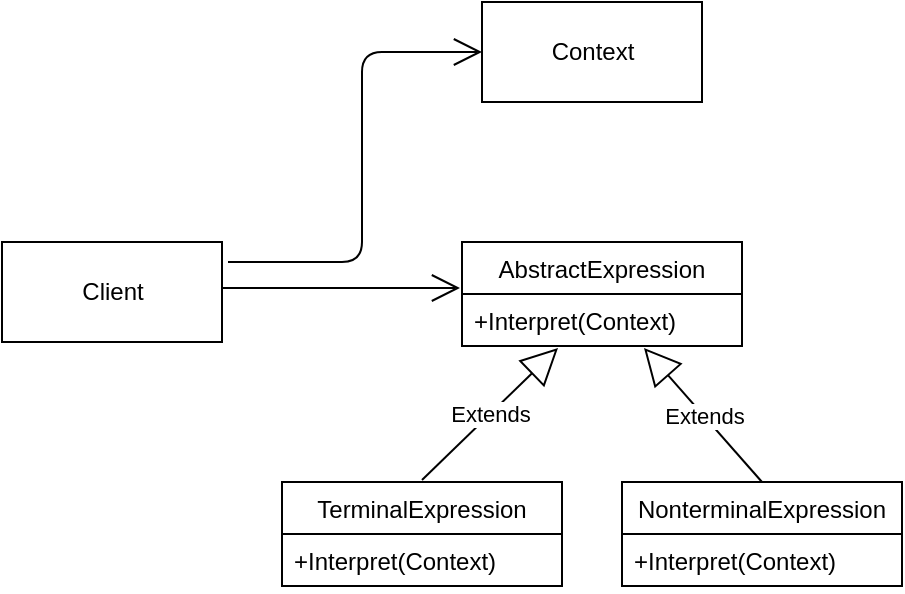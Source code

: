 <mxfile version="14.1.7" type="github">
  <diagram id="E4fJUjSJZNu5bQPJ93f7" name="Page-1">
    <mxGraphModel dx="918" dy="512" grid="1" gridSize="10" guides="1" tooltips="1" connect="1" arrows="1" fold="1" page="1" pageScale="1" pageWidth="850" pageHeight="1100" math="0" shadow="0">
      <root>
        <mxCell id="0" />
        <mxCell id="1" parent="0" />
        <mxCell id="L4ayeP1gQzN3-GN4eN9Z-1" value="Client" style="html=1;" vertex="1" parent="1">
          <mxGeometry x="140" y="210" width="110" height="50" as="geometry" />
        </mxCell>
        <mxCell id="L4ayeP1gQzN3-GN4eN9Z-2" value="Context" style="html=1;" vertex="1" parent="1">
          <mxGeometry x="380" y="90" width="110" height="50" as="geometry" />
        </mxCell>
        <mxCell id="L4ayeP1gQzN3-GN4eN9Z-3" value="AbstractExpression" style="swimlane;fontStyle=0;childLayout=stackLayout;horizontal=1;startSize=26;fillColor=none;horizontalStack=0;resizeParent=1;resizeParentMax=0;resizeLast=0;collapsible=1;marginBottom=0;" vertex="1" parent="1">
          <mxGeometry x="370" y="210" width="140" height="52" as="geometry" />
        </mxCell>
        <mxCell id="L4ayeP1gQzN3-GN4eN9Z-15" value="" style="endArrow=open;endFill=1;endSize=12;html=1;" edge="1" parent="L4ayeP1gQzN3-GN4eN9Z-3">
          <mxGeometry width="160" relative="1" as="geometry">
            <mxPoint x="-120" y="23" as="sourcePoint" />
            <mxPoint x="-1" y="23" as="targetPoint" />
            <Array as="points">
              <mxPoint x="-70" y="23" />
            </Array>
          </mxGeometry>
        </mxCell>
        <mxCell id="L4ayeP1gQzN3-GN4eN9Z-4" value="+Interpret(Context)" style="text;strokeColor=none;fillColor=none;align=left;verticalAlign=top;spacingLeft=4;spacingRight=4;overflow=hidden;rotatable=0;points=[[0,0.5],[1,0.5]];portConstraint=eastwest;" vertex="1" parent="L4ayeP1gQzN3-GN4eN9Z-3">
          <mxGeometry y="26" width="140" height="26" as="geometry" />
        </mxCell>
        <mxCell id="L4ayeP1gQzN3-GN4eN9Z-7" value="TerminalExpression" style="swimlane;fontStyle=0;childLayout=stackLayout;horizontal=1;startSize=26;fillColor=none;horizontalStack=0;resizeParent=1;resizeParentMax=0;resizeLast=0;collapsible=1;marginBottom=0;" vertex="1" parent="1">
          <mxGeometry x="280" y="330" width="140" height="52" as="geometry">
            <mxRectangle x="280" y="330" width="140" height="26" as="alternateBounds" />
          </mxGeometry>
        </mxCell>
        <mxCell id="L4ayeP1gQzN3-GN4eN9Z-8" value="+Interpret(Context)" style="text;strokeColor=none;fillColor=none;align=left;verticalAlign=top;spacingLeft=4;spacingRight=4;overflow=hidden;rotatable=0;points=[[0,0.5],[1,0.5]];portConstraint=eastwest;" vertex="1" parent="L4ayeP1gQzN3-GN4eN9Z-7">
          <mxGeometry y="26" width="140" height="26" as="geometry" />
        </mxCell>
        <mxCell id="L4ayeP1gQzN3-GN4eN9Z-9" value="NonterminalExpression" style="swimlane;fontStyle=0;childLayout=stackLayout;horizontal=1;startSize=26;fillColor=none;horizontalStack=0;resizeParent=1;resizeParentMax=0;resizeLast=0;collapsible=1;marginBottom=0;" vertex="1" parent="1">
          <mxGeometry x="450" y="330" width="140" height="52" as="geometry" />
        </mxCell>
        <mxCell id="L4ayeP1gQzN3-GN4eN9Z-10" value="+Interpret(Context)" style="text;strokeColor=none;fillColor=none;align=left;verticalAlign=top;spacingLeft=4;spacingRight=4;overflow=hidden;rotatable=0;points=[[0,0.5],[1,0.5]];portConstraint=eastwest;" vertex="1" parent="L4ayeP1gQzN3-GN4eN9Z-9">
          <mxGeometry y="26" width="140" height="26" as="geometry" />
        </mxCell>
        <mxCell id="L4ayeP1gQzN3-GN4eN9Z-13" value="Extends" style="endArrow=block;endSize=16;endFill=0;html=1;entryX=0.343;entryY=1.038;entryDx=0;entryDy=0;entryPerimeter=0;" edge="1" parent="1" target="L4ayeP1gQzN3-GN4eN9Z-4">
          <mxGeometry width="160" relative="1" as="geometry">
            <mxPoint x="350" y="329" as="sourcePoint" />
            <mxPoint x="510" y="329" as="targetPoint" />
          </mxGeometry>
        </mxCell>
        <mxCell id="L4ayeP1gQzN3-GN4eN9Z-14" value="Extends" style="endArrow=block;endSize=16;endFill=0;html=1;exitX=0.5;exitY=0;exitDx=0;exitDy=0;entryX=0.65;entryY=1.038;entryDx=0;entryDy=0;entryPerimeter=0;" edge="1" parent="1" source="L4ayeP1gQzN3-GN4eN9Z-9" target="L4ayeP1gQzN3-GN4eN9Z-4">
          <mxGeometry width="160" relative="1" as="geometry">
            <mxPoint x="530" y="270" as="sourcePoint" />
            <mxPoint x="690" y="270" as="targetPoint" />
          </mxGeometry>
        </mxCell>
        <mxCell id="L4ayeP1gQzN3-GN4eN9Z-16" value="" style="endArrow=open;endFill=1;endSize=12;html=1;entryX=0;entryY=0.5;entryDx=0;entryDy=0;" edge="1" parent="1" target="L4ayeP1gQzN3-GN4eN9Z-2">
          <mxGeometry width="160" relative="1" as="geometry">
            <mxPoint x="253" y="220" as="sourcePoint" />
            <mxPoint x="230" y="60" as="targetPoint" />
            <Array as="points">
              <mxPoint x="320" y="220" />
              <mxPoint x="320" y="115" />
            </Array>
          </mxGeometry>
        </mxCell>
      </root>
    </mxGraphModel>
  </diagram>
</mxfile>
